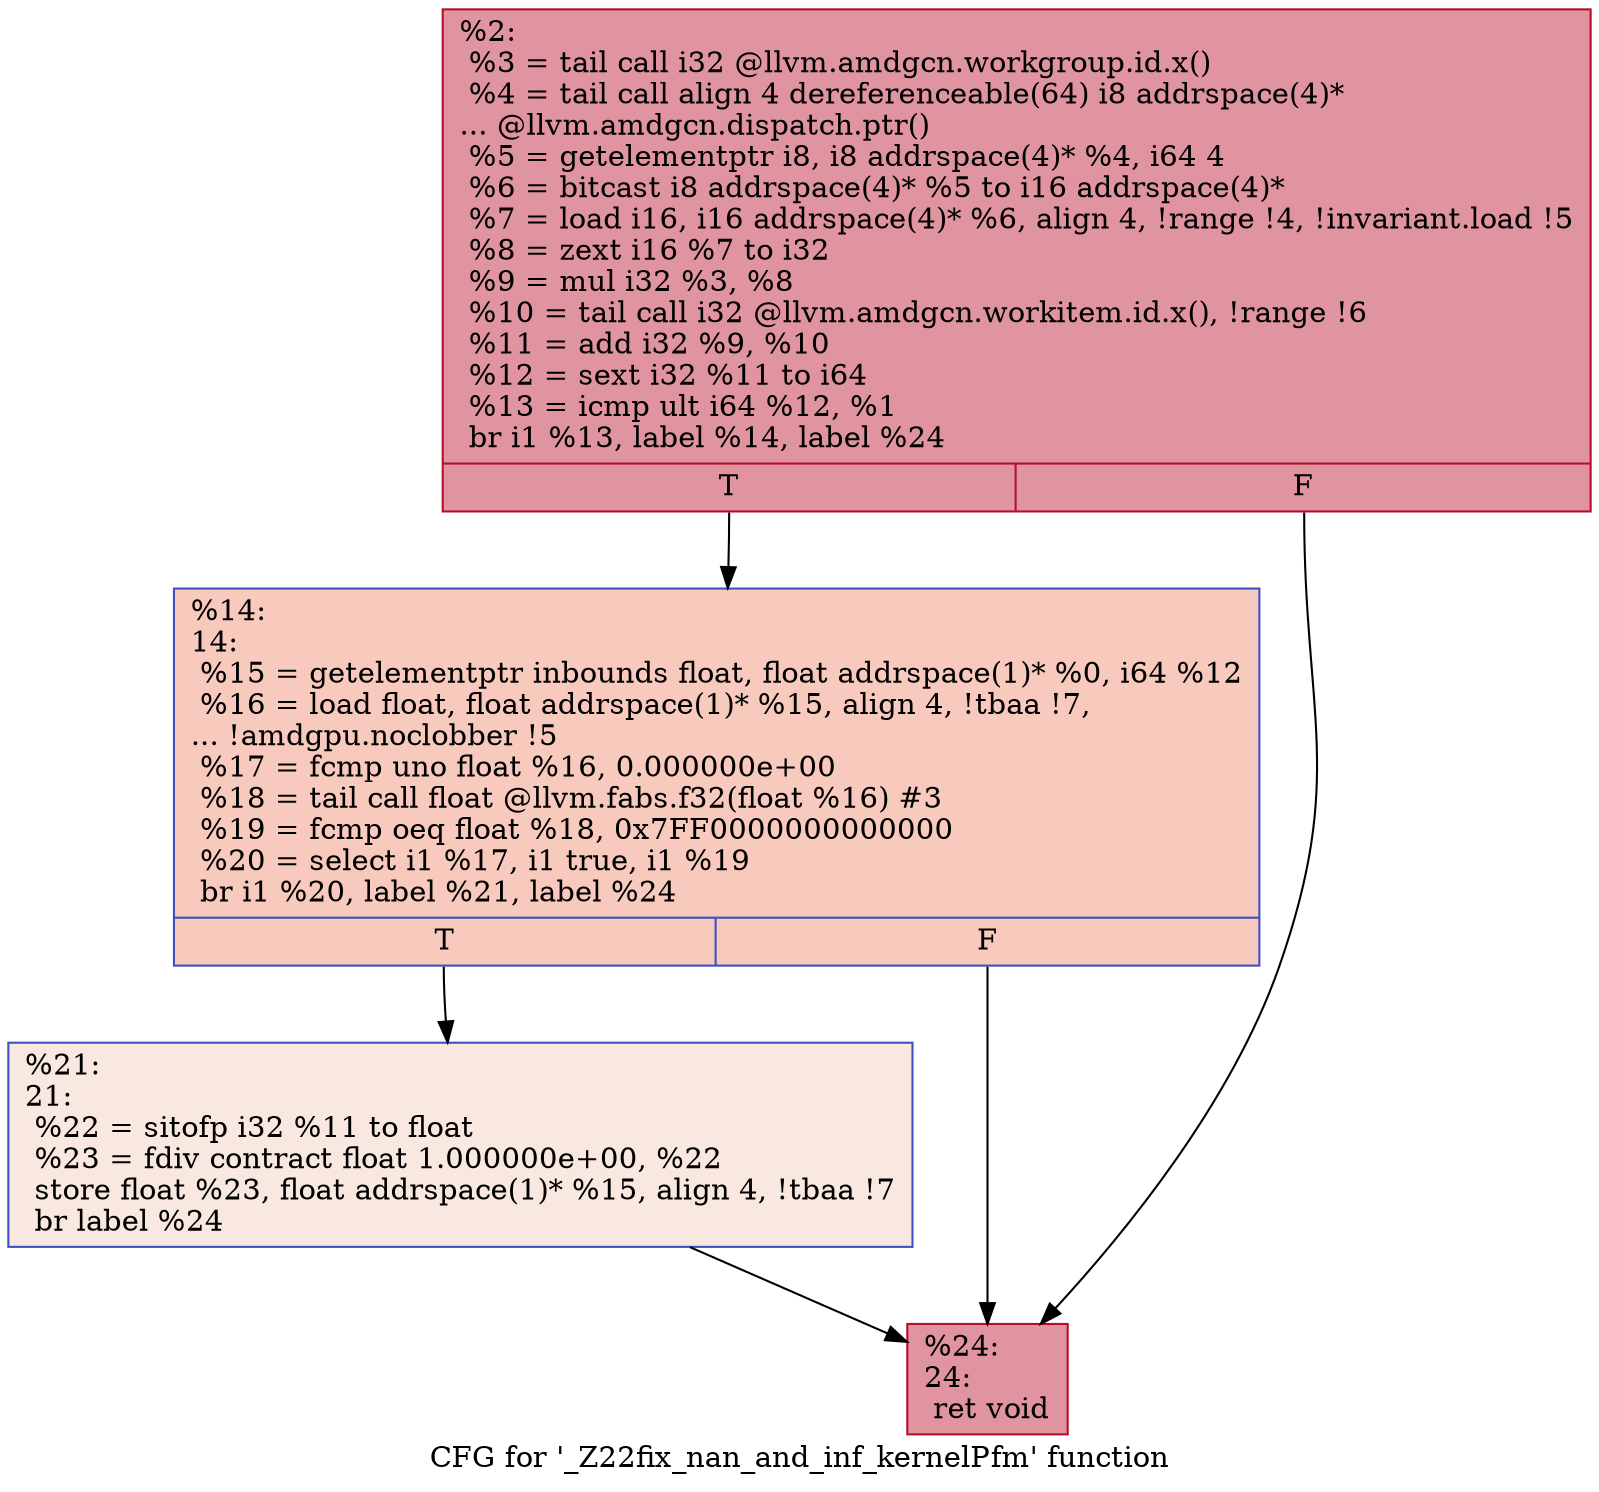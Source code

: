 digraph "CFG for '_Z22fix_nan_and_inf_kernelPfm' function" {
	label="CFG for '_Z22fix_nan_and_inf_kernelPfm' function";

	Node0x5baf1a0 [shape=record,color="#b70d28ff", style=filled, fillcolor="#b70d2870",label="{%2:\l  %3 = tail call i32 @llvm.amdgcn.workgroup.id.x()\l  %4 = tail call align 4 dereferenceable(64) i8 addrspace(4)*\l... @llvm.amdgcn.dispatch.ptr()\l  %5 = getelementptr i8, i8 addrspace(4)* %4, i64 4\l  %6 = bitcast i8 addrspace(4)* %5 to i16 addrspace(4)*\l  %7 = load i16, i16 addrspace(4)* %6, align 4, !range !4, !invariant.load !5\l  %8 = zext i16 %7 to i32\l  %9 = mul i32 %3, %8\l  %10 = tail call i32 @llvm.amdgcn.workitem.id.x(), !range !6\l  %11 = add i32 %9, %10\l  %12 = sext i32 %11 to i64\l  %13 = icmp ult i64 %12, %1\l  br i1 %13, label %14, label %24\l|{<s0>T|<s1>F}}"];
	Node0x5baf1a0:s0 -> Node0x5bb1110;
	Node0x5baf1a0:s1 -> Node0x5bb11a0;
	Node0x5bb1110 [shape=record,color="#3d50c3ff", style=filled, fillcolor="#ef886b70",label="{%14:\l14:                                               \l  %15 = getelementptr inbounds float, float addrspace(1)* %0, i64 %12\l  %16 = load float, float addrspace(1)* %15, align 4, !tbaa !7,\l... !amdgpu.noclobber !5\l  %17 = fcmp uno float %16, 0.000000e+00\l  %18 = tail call float @llvm.fabs.f32(float %16) #3\l  %19 = fcmp oeq float %18, 0x7FF0000000000000\l  %20 = select i1 %17, i1 true, i1 %19\l  br i1 %20, label %21, label %24\l|{<s0>T|<s1>F}}"];
	Node0x5bb1110:s0 -> Node0x5bb2a60;
	Node0x5bb1110:s1 -> Node0x5bb11a0;
	Node0x5bb2a60 [shape=record,color="#3d50c3ff", style=filled, fillcolor="#f1ccb870",label="{%21:\l21:                                               \l  %22 = sitofp i32 %11 to float\l  %23 = fdiv contract float 1.000000e+00, %22\l  store float %23, float addrspace(1)* %15, align 4, !tbaa !7\l  br label %24\l}"];
	Node0x5bb2a60 -> Node0x5bb11a0;
	Node0x5bb11a0 [shape=record,color="#b70d28ff", style=filled, fillcolor="#b70d2870",label="{%24:\l24:                                               \l  ret void\l}"];
}
